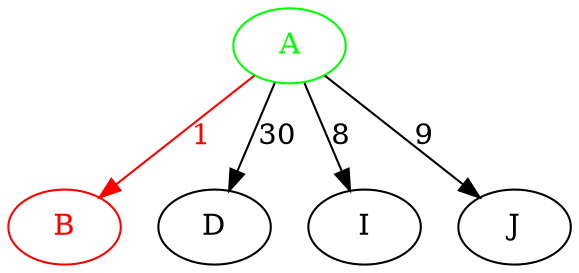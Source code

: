 digraph {
   A[color=green,fontcolor=green];
   B[color=red,fontcolor=red];
   A -> B[label="1", color=red, fontcolor=red];
   A -> D[label="30"];
   A -> I[label="8"];
   A -> J[label="9"];
}
